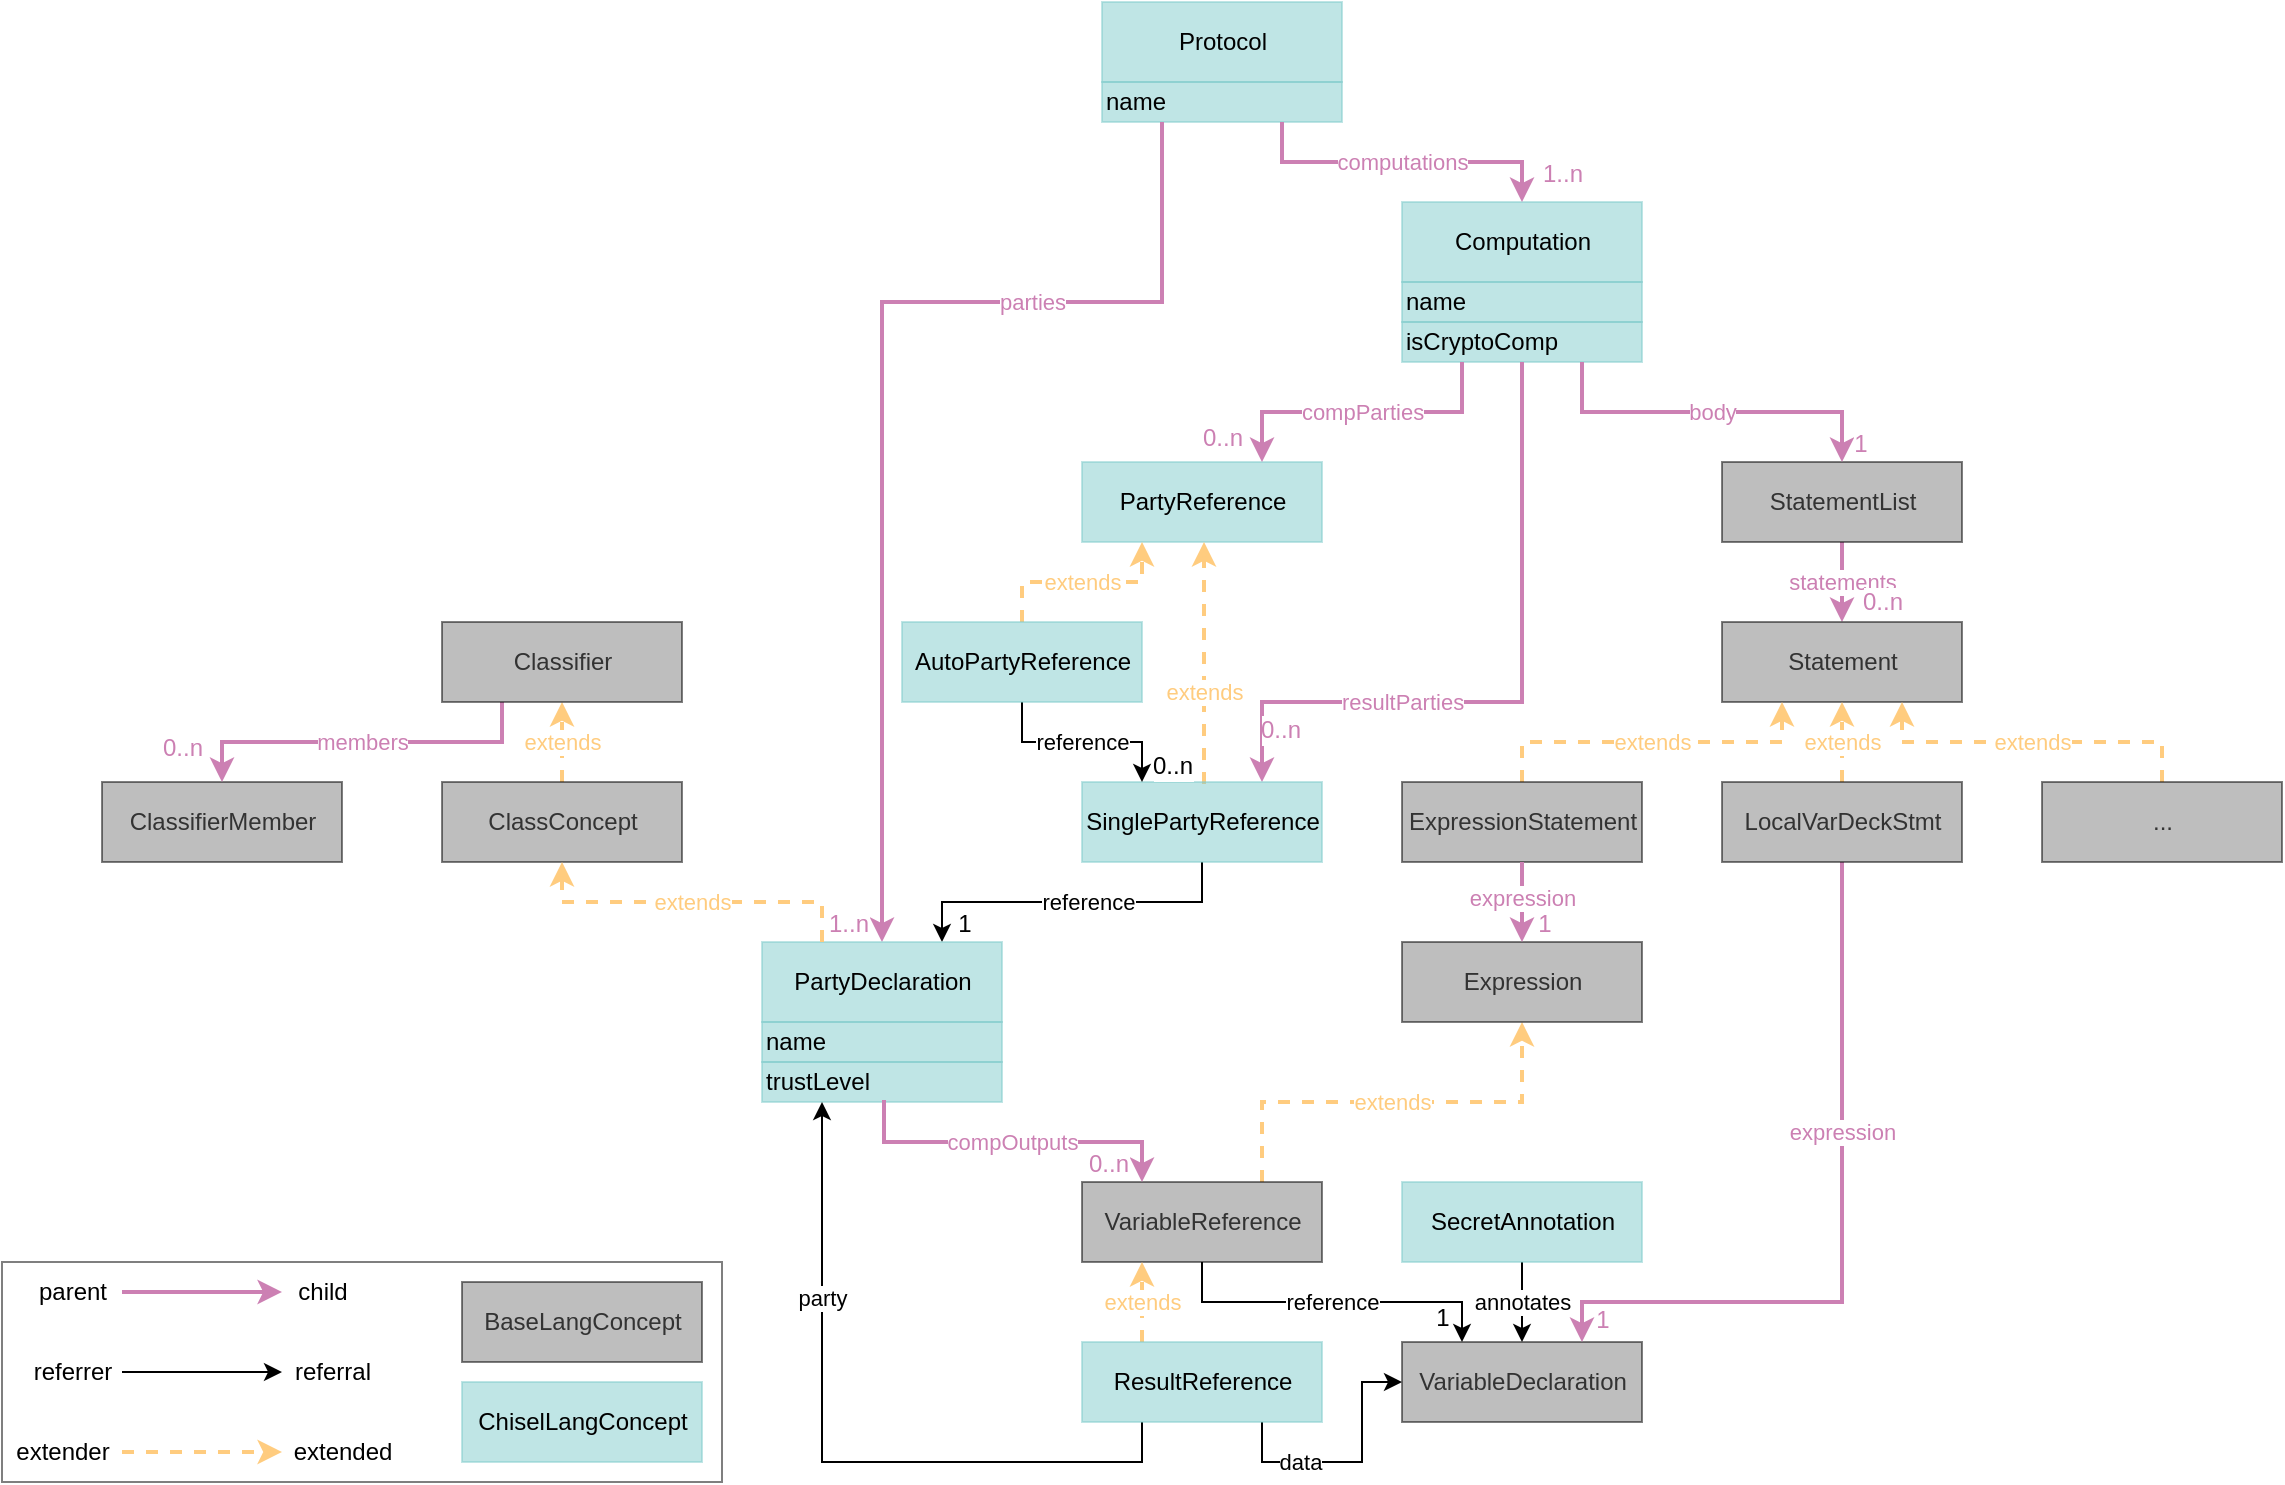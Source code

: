 <mxfile version="12.6.5" type="device"><diagram id="C5RBs43oDa-KdzZeNtuy" name="Page-1"><mxGraphModel dx="1196" dy="258" grid="1" gridSize="10" guides="1" tooltips="1" connect="1" arrows="1" fold="1" page="1" pageScale="1" pageWidth="827" pageHeight="1169" math="0" shadow="0"><root><mxCell id="WIyWlLk6GJQsqaUBKTNV-0"/><mxCell id="WIyWlLk6GJQsqaUBKTNV-1" parent="WIyWlLk6GJQsqaUBKTNV-0"/><mxCell id="5RTyx34YN-kH-CKHKLqB-13" value="ClassifierMember" style="html=1;fillColor=#7F7F7F;strokeColor=#000000;fontColor=#333333;opacity=50;" parent="WIyWlLk6GJQsqaUBKTNV-1" vertex="1"><mxGeometry x="-490" y="480" width="120" height="40" as="geometry"/></mxCell><mxCell id="5RTyx34YN-kH-CKHKLqB-48" value="&lt;font color=&quot;#cc80b3&quot;&gt;statements&lt;/font&gt;" style="edgeStyle=orthogonalEdgeStyle;rounded=0;orthogonalLoop=1;jettySize=auto;html=1;exitX=0.5;exitY=1;exitDx=0;exitDy=0;entryX=0.5;entryY=0;entryDx=0;entryDy=0;strokeWidth=2;strokeColor=#CC80B3;" parent="WIyWlLk6GJQsqaUBKTNV-1" source="5RTyx34YN-kH-CKHKLqB-20" target="5RTyx34YN-kH-CKHKLqB-21" edge="1"><mxGeometry relative="1" as="geometry"/></mxCell><mxCell id="5RTyx34YN-kH-CKHKLqB-49" value="0..n" style="text;html=1;align=center;verticalAlign=middle;resizable=0;points=[];labelBackgroundColor=#ffffff;fontColor=#CC80B3;" parent="5RTyx34YN-kH-CKHKLqB-48" vertex="1" connectable="0"><mxGeometry x="0.723" relative="1" as="geometry"><mxPoint x="20" y="-4.45" as="offset"/></mxGeometry></mxCell><mxCell id="5RTyx34YN-kH-CKHKLqB-20" value="StatementList" style="html=1;fillColor=#7F7F7F;strokeColor=#000000;fontColor=#333333;opacity=50;" parent="WIyWlLk6GJQsqaUBKTNV-1" vertex="1"><mxGeometry x="320" y="320" width="120" height="40" as="geometry"/></mxCell><mxCell id="5RTyx34YN-kH-CKHKLqB-21" value="Statement" style="html=1;fillColor=#7F7F7F;strokeColor=#000000;fontColor=#333333;opacity=50;" parent="WIyWlLk6GJQsqaUBKTNV-1" vertex="1"><mxGeometry x="320" y="400" width="120" height="40" as="geometry"/></mxCell><mxCell id="5RTyx34YN-kH-CKHKLqB-24" value="" style="group;fillColor=#80CCCC;strokeColor=#80CCCC;opacity=0;" parent="WIyWlLk6GJQsqaUBKTNV-1" vertex="1" connectable="0"><mxGeometry x="160" y="190" width="120" height="80" as="geometry"/></mxCell><mxCell id="5RTyx34YN-kH-CKHKLqB-11" value="Computation" style="html=1;fillColor=#80CCCC;strokeColor=#80CCCC;opacity=50;" parent="5RTyx34YN-kH-CKHKLqB-24" vertex="1"><mxGeometry width="120" height="40" as="geometry"/></mxCell><mxCell id="5RTyx34YN-kH-CKHKLqB-16" value="isCryptoComp" style="html=1;align=left;fillColor=#80CCCC;strokeColor=#80CCCC;opacity=50;" parent="5RTyx34YN-kH-CKHKLqB-24" vertex="1"><mxGeometry y="60" width="120" height="20" as="geometry"/></mxCell><mxCell id="5RTyx34YN-kH-CKHKLqB-17" value="name" style="html=1;align=left;fillColor=#80CCCC;strokeColor=#80CCCC;opacity=50;" parent="5RTyx34YN-kH-CKHKLqB-24" vertex="1"><mxGeometry y="40" width="120" height="20" as="geometry"/></mxCell><mxCell id="5RTyx34YN-kH-CKHKLqB-25" value="" style="group;fillColor=#80CCCC;strokeColor=#80CCCC;verticalAlign=middle;opacity=0;" parent="WIyWlLk6GJQsqaUBKTNV-1" vertex="1" connectable="0"><mxGeometry x="10" y="90" width="120" height="60" as="geometry"/></mxCell><mxCell id="5RTyx34YN-kH-CKHKLqB-9" value="Protocol" style="html=1;strokeColor=#80CCCC;fillColor=#80CCCC;opacity=50;" parent="5RTyx34YN-kH-CKHKLqB-25" vertex="1"><mxGeometry width="120" height="40" as="geometry"/></mxCell><mxCell id="5RTyx34YN-kH-CKHKLqB-18" value="name" style="html=1;align=left;strokeColor=#80CCCC;fillColor=#80CCCC;opacity=50;" parent="5RTyx34YN-kH-CKHKLqB-25" vertex="1"><mxGeometry y="40" width="120" height="20" as="geometry"/></mxCell><mxCell id="5RTyx34YN-kH-CKHKLqB-61" value="reference" style="edgeStyle=orthogonalEdgeStyle;rounded=0;jumpStyle=none;orthogonalLoop=1;jettySize=auto;html=1;exitX=0.5;exitY=1;exitDx=0;exitDy=0;strokeColor=#000000;entryX=0.75;entryY=0;entryDx=0;entryDy=0;" parent="WIyWlLk6GJQsqaUBKTNV-1" source="5RTyx34YN-kH-CKHKLqB-30" target="5RTyx34YN-kH-CKHKLqB-59" edge="1"><mxGeometry x="-0.091" relative="1" as="geometry"><mxPoint as="offset"/></mxGeometry></mxCell><mxCell id="5RTyx34YN-kH-CKHKLqB-62" value="1" style="text;html=1;align=center;verticalAlign=middle;resizable=0;points=[];labelBackgroundColor=#ffffff;" parent="5RTyx34YN-kH-CKHKLqB-61" vertex="1" connectable="0"><mxGeometry x="0.886" y="-1" relative="1" as="geometry"><mxPoint x="11.28" y="0.33" as="offset"/></mxGeometry></mxCell><mxCell id="5RTyx34YN-kH-CKHKLqB-32" value="PartyReference" style="html=1;fillColor=#80CCCC;strokeColor=#80CCCC;opacity=50;" parent="WIyWlLk6GJQsqaUBKTNV-1" vertex="1"><mxGeometry y="320" width="120" height="40" as="geometry"/></mxCell><mxCell id="5RTyx34YN-kH-CKHKLqB-33" value="&lt;font color=&quot;#cc80b3&quot;&gt;resultParties&lt;/font&gt;" style="edgeStyle=elbowEdgeStyle;rounded=0;orthogonalLoop=1;jettySize=auto;html=1;exitX=0.5;exitY=1;exitDx=0;exitDy=0;entryX=0.75;entryY=0;entryDx=0;entryDy=0;strokeWidth=2;strokeColor=#CC80B3;jumpStyle=none;elbow=vertical;" parent="WIyWlLk6GJQsqaUBKTNV-1" source="5RTyx34YN-kH-CKHKLqB-16" target="5RTyx34YN-kH-CKHKLqB-30" edge="1"><mxGeometry y="-60" relative="1" as="geometry"><mxPoint x="150" y="437" as="targetPoint"/><Array as="points"><mxPoint x="120" y="440"/><mxPoint x="160" y="420"/><mxPoint x="90" y="370"/><mxPoint x="100" y="370"/><mxPoint x="230" y="370"/><mxPoint x="130" y="370"/><mxPoint x="160" y="440"/><mxPoint x="160" y="400"/><mxPoint x="130" y="400"/><mxPoint x="160" y="440"/></Array><mxPoint x="-60" y="60" as="offset"/></mxGeometry></mxCell><mxCell id="5RTyx34YN-kH-CKHKLqB-40" value="0..n" style="text;html=1;align=center;verticalAlign=middle;resizable=0;points=[];labelBackgroundColor=#ffffff;fontColor=#CC80B3;" parent="5RTyx34YN-kH-CKHKLqB-33" vertex="1" connectable="0"><mxGeometry x="0.776" y="-2" relative="1" as="geometry"><mxPoint x="10.5" y="11.86" as="offset"/></mxGeometry></mxCell><mxCell id="5RTyx34YN-kH-CKHKLqB-34" value="&lt;font color=&quot;#cc80b3&quot;&gt;body&lt;/font&gt;" style="edgeStyle=orthogonalEdgeStyle;rounded=0;orthogonalLoop=1;jettySize=auto;html=1;exitX=0.75;exitY=1;exitDx=0;exitDy=0;entryX=0.5;entryY=0;entryDx=0;entryDy=0;strokeWidth=2;strokeColor=#CC80B3;" parent="WIyWlLk6GJQsqaUBKTNV-1" source="5RTyx34YN-kH-CKHKLqB-16" target="5RTyx34YN-kH-CKHKLqB-20" edge="1"><mxGeometry relative="1" as="geometry"/></mxCell><mxCell id="5RTyx34YN-kH-CKHKLqB-39" value="1" style="text;html=1;align=center;verticalAlign=middle;resizable=0;points=[];labelBackgroundColor=#ffffff;fontColor=#CC80B3;" parent="5RTyx34YN-kH-CKHKLqB-34" vertex="1" connectable="0"><mxGeometry x="0.856" y="-1" relative="1" as="geometry"><mxPoint x="10.14" y="4.14" as="offset"/></mxGeometry></mxCell><mxCell id="5RTyx34YN-kH-CKHKLqB-35" value="&lt;font color=&quot;#cc80b3&quot;&gt;compParties&lt;/font&gt;" style="edgeStyle=orthogonalEdgeStyle;rounded=0;orthogonalLoop=1;jettySize=auto;html=1;exitX=0.25;exitY=1;exitDx=0;exitDy=0;entryX=0.75;entryY=0;entryDx=0;entryDy=0;strokeWidth=2;strokeColor=#CC80B3;" parent="WIyWlLk6GJQsqaUBKTNV-1" source="5RTyx34YN-kH-CKHKLqB-16" target="5RTyx34YN-kH-CKHKLqB-32" edge="1"><mxGeometry relative="1" as="geometry"><mxPoint as="offset"/></mxGeometry></mxCell><mxCell id="5RTyx34YN-kH-CKHKLqB-41" value="0..n" style="text;html=1;align=center;verticalAlign=middle;resizable=0;points=[];labelBackgroundColor=#ffffff;fontColor=#CC80B3;" parent="5RTyx34YN-kH-CKHKLqB-35" vertex="1" connectable="0"><mxGeometry x="0.9" y="-1" relative="1" as="geometry"><mxPoint x="-19.08" y="-4.98" as="offset"/></mxGeometry></mxCell><mxCell id="5RTyx34YN-kH-CKHKLqB-52" value="&lt;font color=&quot;#ffcc7f&quot;&gt;extends&lt;/font&gt;" style="edgeStyle=orthogonalEdgeStyle;rounded=0;orthogonalLoop=1;jettySize=auto;html=1;exitX=0.5;exitY=0;exitDx=0;exitDy=0;jumpStyle=none;strokeColor=#FFCC7F;dashed=1;strokeWidth=2;" parent="WIyWlLk6GJQsqaUBKTNV-1" source="5RTyx34YN-kH-CKHKLqB-30" edge="1"><mxGeometry x="-0.231" relative="1" as="geometry"><mxPoint x="61" y="360" as="targetPoint"/><Array as="points"><mxPoint x="61" y="480"/><mxPoint x="61" y="360"/></Array><mxPoint as="offset"/></mxGeometry></mxCell><mxCell id="5RTyx34YN-kH-CKHKLqB-30" value="SinglePartyReference" style="html=1;fillColor=#80CCCC;strokeColor=#80CCCC;opacity=50;" parent="WIyWlLk6GJQsqaUBKTNV-1" vertex="1"><mxGeometry y="480" width="120" height="40" as="geometry"/></mxCell><mxCell id="5RTyx34YN-kH-CKHKLqB-51" value="&lt;font color=&quot;#ffcc7f&quot;&gt;extends&lt;/font&gt;" style="edgeStyle=orthogonalEdgeStyle;rounded=0;orthogonalLoop=1;jettySize=auto;html=1;entryX=0.25;entryY=1;entryDx=0;entryDy=0;jumpStyle=none;strokeColor=#FFCC7F;dashed=1;exitX=0.5;exitY=0;exitDx=0;exitDy=0;strokeWidth=2;" parent="WIyWlLk6GJQsqaUBKTNV-1" source="5RTyx34YN-kH-CKHKLqB-46" target="5RTyx34YN-kH-CKHKLqB-32" edge="1"><mxGeometry x="-0.012" relative="1" as="geometry"><mxPoint x="-40" y="440" as="sourcePoint"/><Array as="points"><mxPoint x="-30" y="380"/><mxPoint x="30" y="380"/></Array><mxPoint as="offset"/></mxGeometry></mxCell><mxCell id="5RTyx34YN-kH-CKHKLqB-83" value="reference" style="edgeStyle=orthogonalEdgeStyle;rounded=0;jumpStyle=none;orthogonalLoop=1;jettySize=auto;html=1;exitX=0.5;exitY=1;exitDx=0;exitDy=0;entryX=0.25;entryY=0;entryDx=0;entryDy=0;strokeColor=#000000;" parent="WIyWlLk6GJQsqaUBKTNV-1" source="5RTyx34YN-kH-CKHKLqB-46" target="5RTyx34YN-kH-CKHKLqB-30" edge="1"><mxGeometry relative="1" as="geometry"><mxPoint as="offset"/></mxGeometry></mxCell><mxCell id="5RTyx34YN-kH-CKHKLqB-84" value="0..n" style="text;html=1;align=center;verticalAlign=middle;resizable=0;points=[];labelBackgroundColor=#ffffff;" parent="5RTyx34YN-kH-CKHKLqB-83" vertex="1" connectable="0"><mxGeometry x="0.869" relative="1" as="geometry"><mxPoint x="15.06" y="-2" as="offset"/></mxGeometry></mxCell><mxCell id="5RTyx34YN-kH-CKHKLqB-46" value="AutoPartyReference" style="html=1;fillColor=#80CCCC;strokeColor=#80CCCC;opacity=50;" parent="WIyWlLk6GJQsqaUBKTNV-1" vertex="1"><mxGeometry x="-90" y="400" width="120" height="40" as="geometry"/></mxCell><mxCell id="5RTyx34YN-kH-CKHKLqB-53" value="&lt;font color=&quot;#cc80b3&quot;&gt;computations&lt;/font&gt;" style="edgeStyle=orthogonalEdgeStyle;rounded=0;jumpStyle=none;orthogonalLoop=1;jettySize=auto;html=1;exitX=0.75;exitY=1;exitDx=0;exitDy=0;entryX=0.5;entryY=0;entryDx=0;entryDy=0;strokeColor=#CC80B3;strokeWidth=2;" parent="WIyWlLk6GJQsqaUBKTNV-1" source="5RTyx34YN-kH-CKHKLqB-18" target="5RTyx34YN-kH-CKHKLqB-11" edge="1"><mxGeometry relative="1" as="geometry"/></mxCell><mxCell id="5RTyx34YN-kH-CKHKLqB-54" value="1..n" style="text;html=1;align=center;verticalAlign=middle;resizable=0;points=[];labelBackgroundColor=#ffffff;fontColor=#CC80B3;" parent="5RTyx34YN-kH-CKHKLqB-53" vertex="1" connectable="0"><mxGeometry x="0.866" relative="1" as="geometry"><mxPoint x="19.96" y="-3.43" as="offset"/></mxGeometry></mxCell><mxCell id="5RTyx34YN-kH-CKHKLqB-55" value="&lt;font color=&quot;#cc80b3&quot;&gt;parties&lt;/font&gt;" style="edgeStyle=orthogonalEdgeStyle;rounded=0;jumpStyle=none;orthogonalLoop=1;jettySize=auto;html=1;exitX=0.25;exitY=1;exitDx=0;exitDy=0;entryX=0.5;entryY=0;entryDx=0;entryDy=0;strokeColor=#CC80B3;strokeWidth=2;" parent="WIyWlLk6GJQsqaUBKTNV-1" source="5RTyx34YN-kH-CKHKLqB-18" target="5RTyx34YN-kH-CKHKLqB-59" edge="1"><mxGeometry x="-0.429" relative="1" as="geometry"><Array as="points"><mxPoint x="41" y="240"/><mxPoint x="-99" y="240"/></Array><mxPoint as="offset"/></mxGeometry></mxCell><mxCell id="5RTyx34YN-kH-CKHKLqB-56" value="1..n" style="text;html=1;align=center;verticalAlign=middle;resizable=0;points=[];labelBackgroundColor=#ffffff;fontColor=#CC80B3;" parent="5RTyx34YN-kH-CKHKLqB-55" vertex="1" connectable="0"><mxGeometry x="0.945" y="-1" relative="1" as="geometry"><mxPoint x="-15.98" y="6.0" as="offset"/></mxGeometry></mxCell><mxCell id="5RTyx34YN-kH-CKHKLqB-65" value="" style="group;fillColor=#80CCCC;strokeColor=#80CCCC;verticalAlign=middle;opacity=0;" parent="WIyWlLk6GJQsqaUBKTNV-1" vertex="1" connectable="0"><mxGeometry x="-160" y="560" width="120" height="80" as="geometry"/></mxCell><mxCell id="5RTyx34YN-kH-CKHKLqB-63" value="trustLevel" style="html=1;align=left;strokeColor=#80CCCC;fillColor=#80CCCC;opacity=50;" parent="5RTyx34YN-kH-CKHKLqB-65" vertex="1"><mxGeometry y="60" width="120" height="20" as="geometry"/></mxCell><mxCell id="5RTyx34YN-kH-CKHKLqB-59" value="PartyDeclaration" style="html=1;strokeColor=#80CCCC;fillColor=#80CCCC;opacity=50;" parent="5RTyx34YN-kH-CKHKLqB-65" vertex="1"><mxGeometry width="120" height="40" as="geometry"/></mxCell><mxCell id="5RTyx34YN-kH-CKHKLqB-60" value="name" style="html=1;align=left;strokeColor=#80CCCC;fillColor=#80CCCC;opacity=50;" parent="5RTyx34YN-kH-CKHKLqB-65" vertex="1"><mxGeometry y="40" width="120" height="20" as="geometry"/></mxCell><mxCell id="5RTyx34YN-kH-CKHKLqB-74" value="reference" style="edgeStyle=orthogonalEdgeStyle;rounded=0;jumpStyle=none;orthogonalLoop=1;jettySize=auto;html=1;strokeColor=#000000;entryX=0.25;entryY=0;entryDx=0;entryDy=0;" parent="WIyWlLk6GJQsqaUBKTNV-1" source="5RTyx34YN-kH-CKHKLqB-66" target="5RTyx34YN-kH-CKHKLqB-73" edge="1"><mxGeometry relative="1" as="geometry"><Array as="points"><mxPoint x="130" y="740"/><mxPoint x="210" y="740"/></Array></mxGeometry></mxCell><mxCell id="5RTyx34YN-kH-CKHKLqB-125" value="1" style="text;html=1;align=center;verticalAlign=middle;resizable=0;points=[];labelBackgroundColor=#ffffff;" parent="5RTyx34YN-kH-CKHKLqB-74" vertex="1" connectable="0"><mxGeometry x="0.913" relative="1" as="geometry"><mxPoint x="-10.06" y="-4.68" as="offset"/></mxGeometry></mxCell><mxCell id="5RTyx34YN-kH-CKHKLqB-90" value="&lt;font color=&quot;#ffcc7f&quot;&gt;extends&lt;/font&gt;" style="edgeStyle=orthogonalEdgeStyle;rounded=0;jumpStyle=none;orthogonalLoop=1;jettySize=auto;html=1;exitX=0.75;exitY=0;exitDx=0;exitDy=0;entryX=0.5;entryY=1;entryDx=0;entryDy=0;dashed=1;strokeColor=#FFCC7F;strokeWidth=2;" parent="WIyWlLk6GJQsqaUBKTNV-1" source="5RTyx34YN-kH-CKHKLqB-66" target="5RTyx34YN-kH-CKHKLqB-89" edge="1"><mxGeometry relative="1" as="geometry"><mxPoint as="offset"/></mxGeometry></mxCell><mxCell id="5RTyx34YN-kH-CKHKLqB-66" value="VariableReference" style="html=1;fillColor=#7F7F7F;strokeColor=#000000;fontColor=#333333;opacity=50;" parent="WIyWlLk6GJQsqaUBKTNV-1" vertex="1"><mxGeometry y="680" width="120" height="40" as="geometry"/></mxCell><mxCell id="5RTyx34YN-kH-CKHKLqB-67" value="&lt;font color=&quot;#cc80b3&quot;&gt;members&lt;/font&gt;" style="edgeStyle=orthogonalEdgeStyle;rounded=0;jumpStyle=none;orthogonalLoop=1;jettySize=auto;html=1;exitX=0.25;exitY=1;exitDx=0;exitDy=0;strokeColor=#CC80B3;strokeWidth=2;entryX=0.5;entryY=0;entryDx=0;entryDy=0;" parent="WIyWlLk6GJQsqaUBKTNV-1" source="5RTyx34YN-kH-CKHKLqB-129" target="5RTyx34YN-kH-CKHKLqB-13" edge="1"><mxGeometry relative="1" as="geometry"><mxPoint x="-330" y="500" as="targetPoint"/></mxGeometry></mxCell><mxCell id="5RTyx34YN-kH-CKHKLqB-130" value="0..n" style="text;html=1;align=center;verticalAlign=middle;resizable=0;points=[];labelBackgroundColor=#ffffff;fontColor=#CC80B3;" parent="5RTyx34YN-kH-CKHKLqB-67" vertex="1" connectable="0"><mxGeometry x="0.863" y="-1" relative="1" as="geometry"><mxPoint x="-19.09" y="-4.46" as="offset"/></mxGeometry></mxCell><mxCell id="5RTyx34YN-kH-CKHKLqB-68" value="&lt;font color=&quot;#cc80b3&quot;&gt;compOutputs&lt;/font&gt;" style="edgeStyle=orthogonalEdgeStyle;rounded=0;jumpStyle=none;orthogonalLoop=1;jettySize=auto;html=1;strokeColor=#CC80B3;strokeWidth=2;exitX=0.5;exitY=1;exitDx=0;exitDy=0;" parent="WIyWlLk6GJQsqaUBKTNV-1" source="5RTyx34YN-kH-CKHKLqB-63" edge="1"><mxGeometry relative="1" as="geometry"><mxPoint x="-120" y="640" as="sourcePoint"/><Array as="points"><mxPoint x="-99" y="660"/><mxPoint x="30" y="660"/></Array><mxPoint x="30" y="680" as="targetPoint"/></mxGeometry></mxCell><mxCell id="5RTyx34YN-kH-CKHKLqB-126" value="0..n" style="text;html=1;align=center;verticalAlign=middle;resizable=0;points=[];labelBackgroundColor=#ffffff;fontColor=#CC80B3;" parent="5RTyx34YN-kH-CKHKLqB-68" vertex="1" connectable="0"><mxGeometry x="0.923" relative="1" as="geometry"><mxPoint x="-16.88" y="-2.61" as="offset"/></mxGeometry></mxCell><mxCell id="5RTyx34YN-kH-CKHKLqB-73" value="VariableDeclaration" style="html=1;fillColor=#7F7F7F;strokeColor=#000000;fontColor=#333333;opacity=50;" parent="WIyWlLk6GJQsqaUBKTNV-1" vertex="1"><mxGeometry x="160" y="760" width="120" height="40" as="geometry"/></mxCell><mxCell id="5RTyx34YN-kH-CKHKLqB-78" value="annotates" style="edgeStyle=orthogonalEdgeStyle;rounded=0;jumpStyle=none;orthogonalLoop=1;jettySize=auto;html=1;exitX=0.5;exitY=1;exitDx=0;exitDy=0;entryX=0.5;entryY=0;entryDx=0;entryDy=0;strokeColor=#000000;" parent="WIyWlLk6GJQsqaUBKTNV-1" source="5RTyx34YN-kH-CKHKLqB-77" target="5RTyx34YN-kH-CKHKLqB-73" edge="1"><mxGeometry relative="1" as="geometry"/></mxCell><mxCell id="5RTyx34YN-kH-CKHKLqB-77" value="SecretAnnotation" style="html=1;fillColor=#80CCCC;strokeColor=#80CCCC;opacity=50;" parent="WIyWlLk6GJQsqaUBKTNV-1" vertex="1"><mxGeometry x="160" y="680" width="120" height="40" as="geometry"/></mxCell><mxCell id="5RTyx34YN-kH-CKHKLqB-87" value="&lt;font color=&quot;#ffcc7f&quot;&gt;extends&lt;/font&gt;" style="edgeStyle=orthogonalEdgeStyle;rounded=0;jumpStyle=none;orthogonalLoop=1;jettySize=auto;html=1;exitX=0.25;exitY=0;exitDx=0;exitDy=0;entryX=0.25;entryY=1;entryDx=0;entryDy=0;strokeColor=#FFCC7F;strokeWidth=2;dashed=1;" parent="WIyWlLk6GJQsqaUBKTNV-1" source="5RTyx34YN-kH-CKHKLqB-86" target="5RTyx34YN-kH-CKHKLqB-66" edge="1"><mxGeometry relative="1" as="geometry"/></mxCell><mxCell id="5RTyx34YN-kH-CKHKLqB-137" value="party" style="edgeStyle=orthogonalEdgeStyle;rounded=0;jumpStyle=none;orthogonalLoop=1;jettySize=auto;html=1;exitX=0.25;exitY=1;exitDx=0;exitDy=0;entryX=0.25;entryY=1;entryDx=0;entryDy=0;strokeColor=#000000;strokeWidth=1;" parent="WIyWlLk6GJQsqaUBKTNV-1" source="5RTyx34YN-kH-CKHKLqB-86" target="5RTyx34YN-kH-CKHKLqB-63" edge="1"><mxGeometry x="0.457" relative="1" as="geometry"><mxPoint as="offset"/></mxGeometry></mxCell><mxCell id="5RTyx34YN-kH-CKHKLqB-138" value="data" style="edgeStyle=orthogonalEdgeStyle;rounded=0;jumpStyle=none;orthogonalLoop=1;jettySize=auto;html=1;exitX=0.75;exitY=1;exitDx=0;exitDy=0;entryX=0;entryY=0.5;entryDx=0;entryDy=0;strokeColor=#000000;strokeWidth=1;" parent="WIyWlLk6GJQsqaUBKTNV-1" source="5RTyx34YN-kH-CKHKLqB-86" target="5RTyx34YN-kH-CKHKLqB-73" edge="1"><mxGeometry x="-0.402" relative="1" as="geometry"><mxPoint as="offset"/></mxGeometry></mxCell><mxCell id="5RTyx34YN-kH-CKHKLqB-86" value="ResultReference" style="html=1;fillColor=#80CCCC;strokeColor=#80CCCC;opacity=50;" parent="WIyWlLk6GJQsqaUBKTNV-1" vertex="1"><mxGeometry y="760" width="120" height="40" as="geometry"/></mxCell><mxCell id="5RTyx34YN-kH-CKHKLqB-92" value="&lt;font color=&quot;#ffcc7f&quot;&gt;extends&lt;/font&gt;" style="edgeStyle=orthogonalEdgeStyle;rounded=0;jumpStyle=none;orthogonalLoop=1;jettySize=auto;html=1;exitX=0.5;exitY=0;exitDx=0;exitDy=0;entryX=0.25;entryY=1;entryDx=0;entryDy=0;dashed=1;strokeColor=#FFCC7F;strokeWidth=2;" parent="WIyWlLk6GJQsqaUBKTNV-1" source="5RTyx34YN-kH-CKHKLqB-91" target="5RTyx34YN-kH-CKHKLqB-21" edge="1"><mxGeometry relative="1" as="geometry"><mxPoint as="offset"/></mxGeometry></mxCell><mxCell id="5RTyx34YN-kH-CKHKLqB-91" value="ExpressionStatement" style="html=1;fillColor=#7F7F7F;strokeColor=#000000;fontColor=#333333;opacity=50;" parent="WIyWlLk6GJQsqaUBKTNV-1" vertex="1"><mxGeometry x="160" y="480" width="120" height="40" as="geometry"/></mxCell><mxCell id="5RTyx34YN-kH-CKHKLqB-96" value="&lt;font color=&quot;#ffcc7f&quot;&gt;extends&lt;/font&gt;" style="edgeStyle=orthogonalEdgeStyle;rounded=0;jumpStyle=none;orthogonalLoop=1;jettySize=auto;html=1;exitX=0.5;exitY=0;exitDx=0;exitDy=0;entryX=0.5;entryY=1;entryDx=0;entryDy=0;strokeColor=#FFCC7F;strokeWidth=2;dashed=1;" parent="WIyWlLk6GJQsqaUBKTNV-1" source="5RTyx34YN-kH-CKHKLqB-95" target="5RTyx34YN-kH-CKHKLqB-21" edge="1"><mxGeometry relative="1" as="geometry"/></mxCell><mxCell id="5RTyx34YN-kH-CKHKLqB-101" value="&lt;font color=&quot;#cc80b3&quot;&gt;expression&lt;/font&gt;" style="edgeStyle=orthogonalEdgeStyle;rounded=0;jumpStyle=none;orthogonalLoop=1;jettySize=auto;html=1;exitX=0.5;exitY=1;exitDx=0;exitDy=0;strokeColor=#CC80B3;strokeWidth=2;entryX=0.75;entryY=0;entryDx=0;entryDy=0;" parent="WIyWlLk6GJQsqaUBKTNV-1" source="5RTyx34YN-kH-CKHKLqB-95" target="5RTyx34YN-kH-CKHKLqB-73" edge="1"><mxGeometry x="-0.272" relative="1" as="geometry"><mxPoint x="180" y="877" as="targetPoint"/><Array as="points"><mxPoint x="360" y="740"/><mxPoint x="260" y="740"/></Array><mxPoint as="offset"/></mxGeometry></mxCell><mxCell id="5RTyx34YN-kH-CKHKLqB-124" value="1" style="text;html=1;align=center;verticalAlign=middle;resizable=0;points=[];labelBackgroundColor=#ffffff;fontColor=#CC80B3;" parent="5RTyx34YN-kH-CKHKLqB-101" vertex="1" connectable="0"><mxGeometry x="0.959" relative="1" as="geometry"><mxPoint x="10.02" y="-3.27" as="offset"/></mxGeometry></mxCell><mxCell id="5RTyx34YN-kH-CKHKLqB-95" value="LocalVarDeckStmt" style="html=1;fillColor=#7F7F7F;strokeColor=#000000;fontColor=#333333;opacity=50;" parent="WIyWlLk6GJQsqaUBKTNV-1" vertex="1"><mxGeometry x="320" y="480" width="120" height="40" as="geometry"/></mxCell><mxCell id="5RTyx34YN-kH-CKHKLqB-98" value="&lt;font color=&quot;#ffcc7f&quot;&gt;extends&lt;/font&gt;" style="edgeStyle=orthogonalEdgeStyle;rounded=0;jumpStyle=none;orthogonalLoop=1;jettySize=auto;html=1;exitX=0.5;exitY=0;exitDx=0;exitDy=0;entryX=0.75;entryY=1;entryDx=0;entryDy=0;dashed=1;strokeColor=#FFCC7F;strokeWidth=2;" parent="WIyWlLk6GJQsqaUBKTNV-1" source="5RTyx34YN-kH-CKHKLqB-97" target="5RTyx34YN-kH-CKHKLqB-21" edge="1"><mxGeometry relative="1" as="geometry"/></mxCell><mxCell id="5RTyx34YN-kH-CKHKLqB-97" value="..." style="html=1;fillColor=#7F7F7F;strokeColor=#000000;fontColor=#333333;opacity=50;" parent="WIyWlLk6GJQsqaUBKTNV-1" vertex="1"><mxGeometry x="480" y="480" width="120" height="40" as="geometry"/></mxCell><mxCell id="5RTyx34YN-kH-CKHKLqB-121" value="" style="group;fontColor=#333333;verticalAlign=middle;fillColor=none;opacity=50;gradientColor=#ffffff;strokeColor=#000000;" parent="WIyWlLk6GJQsqaUBKTNV-1" vertex="1" connectable="0"><mxGeometry x="-540" y="720" width="360" height="110" as="geometry"/></mxCell><mxCell id="5RTyx34YN-kH-CKHKLqB-106" value="" style="endArrow=classic;html=1;strokeColor=#CC80B3;strokeWidth=2;" parent="5RTyx34YN-kH-CKHKLqB-121" edge="1"><mxGeometry width="50" height="50" relative="1" as="geometry"><mxPoint x="60" y="15" as="sourcePoint"/><mxPoint x="140" y="15" as="targetPoint"/></mxGeometry></mxCell><mxCell id="5RTyx34YN-kH-CKHKLqB-107" value="child" style="text;html=1;align=center;verticalAlign=middle;resizable=0;points=[];autosize=1;" parent="5RTyx34YN-kH-CKHKLqB-121" vertex="1"><mxGeometry x="140" y="5" width="40" height="20" as="geometry"/></mxCell><mxCell id="5RTyx34YN-kH-CKHKLqB-112" value="parent" style="text;html=1;align=center;verticalAlign=middle;resizable=0;points=[];autosize=1;" parent="5RTyx34YN-kH-CKHKLqB-121" vertex="1"><mxGeometry x="10" y="5" width="50" height="20" as="geometry"/></mxCell><mxCell id="5RTyx34YN-kH-CKHKLqB-113" value="" style="endArrow=classic;html=1;strokeColor=#000000;strokeWidth=1;" parent="5RTyx34YN-kH-CKHKLqB-121" edge="1"><mxGeometry width="50" height="50" relative="1" as="geometry"><mxPoint x="60" y="55" as="sourcePoint"/><mxPoint x="140" y="55" as="targetPoint"/></mxGeometry></mxCell><mxCell id="5RTyx34YN-kH-CKHKLqB-114" value="referral" style="text;html=1;align=center;verticalAlign=middle;resizable=0;points=[];autosize=1;" parent="5RTyx34YN-kH-CKHKLqB-121" vertex="1"><mxGeometry x="140" y="45" width="50" height="20" as="geometry"/></mxCell><mxCell id="5RTyx34YN-kH-CKHKLqB-115" value="referrer" style="text;html=1;align=center;verticalAlign=middle;resizable=0;points=[];autosize=1;" parent="5RTyx34YN-kH-CKHKLqB-121" vertex="1"><mxGeometry x="10" y="45" width="50" height="20" as="geometry"/></mxCell><mxCell id="5RTyx34YN-kH-CKHKLqB-116" value="" style="endArrow=classic;html=1;strokeColor=#FFCC7F;strokeWidth=2;dashed=1;" parent="5RTyx34YN-kH-CKHKLqB-121" edge="1"><mxGeometry width="50" height="50" relative="1" as="geometry"><mxPoint x="60" y="95" as="sourcePoint"/><mxPoint x="140" y="95" as="targetPoint"/></mxGeometry></mxCell><mxCell id="5RTyx34YN-kH-CKHKLqB-117" value="extended" style="text;html=1;align=center;verticalAlign=middle;resizable=0;points=[];autosize=1;" parent="5RTyx34YN-kH-CKHKLqB-121" vertex="1"><mxGeometry x="140" y="85" width="60" height="20" as="geometry"/></mxCell><mxCell id="5RTyx34YN-kH-CKHKLqB-118" value="extender" style="text;html=1;align=center;verticalAlign=middle;resizable=0;points=[];autosize=1;" parent="5RTyx34YN-kH-CKHKLqB-121" vertex="1"><mxGeometry y="85" width="60" height="20" as="geometry"/></mxCell><mxCell id="5RTyx34YN-kH-CKHKLqB-119" value="BaseLangConcept" style="html=1;fillColor=#7F7F7F;strokeColor=#000000;fontColor=#333333;opacity=50;" parent="5RTyx34YN-kH-CKHKLqB-121" vertex="1"><mxGeometry x="230" y="10" width="120" height="40" as="geometry"/></mxCell><mxCell id="5RTyx34YN-kH-CKHKLqB-120" value="ChiselLangConcept" style="html=1;strokeColor=#80CCCC;fillColor=#80CCCC;opacity=50;" parent="5RTyx34YN-kH-CKHKLqB-121" vertex="1"><mxGeometry x="230" y="60" width="120" height="40" as="geometry"/></mxCell><mxCell id="5RTyx34YN-kH-CKHKLqB-89" value="Expression" style="html=1;fillColor=#7F7F7F;strokeColor=#000000;fontColor=#333333;opacity=50;" parent="WIyWlLk6GJQsqaUBKTNV-1" vertex="1"><mxGeometry x="160" y="560" width="120" height="40" as="geometry"/></mxCell><mxCell id="5RTyx34YN-kH-CKHKLqB-123" value="&lt;font color=&quot;#cc80b3&quot;&gt;expression&lt;/font&gt;" style="edgeStyle=orthogonalEdgeStyle;rounded=0;jumpStyle=none;orthogonalLoop=1;jettySize=auto;html=1;exitX=0.5;exitY=1;exitDx=0;exitDy=0;strokeColor=#CC80B3;strokeWidth=2;" parent="WIyWlLk6GJQsqaUBKTNV-1" source="5RTyx34YN-kH-CKHKLqB-91" target="5RTyx34YN-kH-CKHKLqB-89" edge="1"><mxGeometry x="-0.091" relative="1" as="geometry"><mxPoint x="230.333" y="519.833" as="sourcePoint"/><mxPoint x="200.333" y="639.833" as="targetPoint"/><Array as="points"/><mxPoint as="offset"/></mxGeometry></mxCell><mxCell id="5RTyx34YN-kH-CKHKLqB-127" value="1" style="text;html=1;align=center;verticalAlign=middle;resizable=0;points=[];labelBackgroundColor=#ffffff;fontColor=#CC80B3;" parent="5RTyx34YN-kH-CKHKLqB-123" vertex="1" connectable="0"><mxGeometry x="0.698" relative="1" as="geometry"><mxPoint x="11" y="-2.97" as="offset"/></mxGeometry></mxCell><mxCell id="5RTyx34YN-kH-CKHKLqB-132" value="&lt;font color=&quot;#ffcc7f&quot;&gt;extends&lt;/font&gt;" style="edgeStyle=orthogonalEdgeStyle;rounded=0;jumpStyle=none;orthogonalLoop=1;jettySize=auto;html=1;exitX=0.5;exitY=0;exitDx=0;exitDy=0;entryX=0.5;entryY=1;entryDx=0;entryDy=0;dashed=1;strokeColor=#FFCC7F;strokeWidth=2;" parent="WIyWlLk6GJQsqaUBKTNV-1" source="5RTyx34YN-kH-CKHKLqB-128" target="5RTyx34YN-kH-CKHKLqB-129" edge="1"><mxGeometry relative="1" as="geometry"/></mxCell><mxCell id="5RTyx34YN-kH-CKHKLqB-128" value="ClassConcept" style="html=1;fillColor=#7F7F7F;strokeColor=#000000;fontColor=#333333;opacity=50;" parent="WIyWlLk6GJQsqaUBKTNV-1" vertex="1"><mxGeometry x="-320" y="480" width="120" height="40" as="geometry"/></mxCell><mxCell id="5RTyx34YN-kH-CKHKLqB-129" value="Classifier" style="html=1;fillColor=#7F7F7F;strokeColor=#000000;fontColor=#333333;opacity=50;" parent="WIyWlLk6GJQsqaUBKTNV-1" vertex="1"><mxGeometry x="-320" y="400" width="120" height="40" as="geometry"/></mxCell><mxCell id="5RTyx34YN-kH-CKHKLqB-133" value="&lt;font color=&quot;#ffcc7f&quot;&gt;extends&lt;/font&gt;" style="edgeStyle=orthogonalEdgeStyle;rounded=0;jumpStyle=none;orthogonalLoop=1;jettySize=auto;html=1;exitX=0.25;exitY=0;exitDx=0;exitDy=0;entryX=0.5;entryY=1;entryDx=0;entryDy=0;dashed=1;strokeColor=#FFCC7F;strokeWidth=2;" parent="WIyWlLk6GJQsqaUBKTNV-1" source="5RTyx34YN-kH-CKHKLqB-59" target="5RTyx34YN-kH-CKHKLqB-128" edge="1"><mxGeometry relative="1" as="geometry"/></mxCell></root></mxGraphModel></diagram></mxfile>